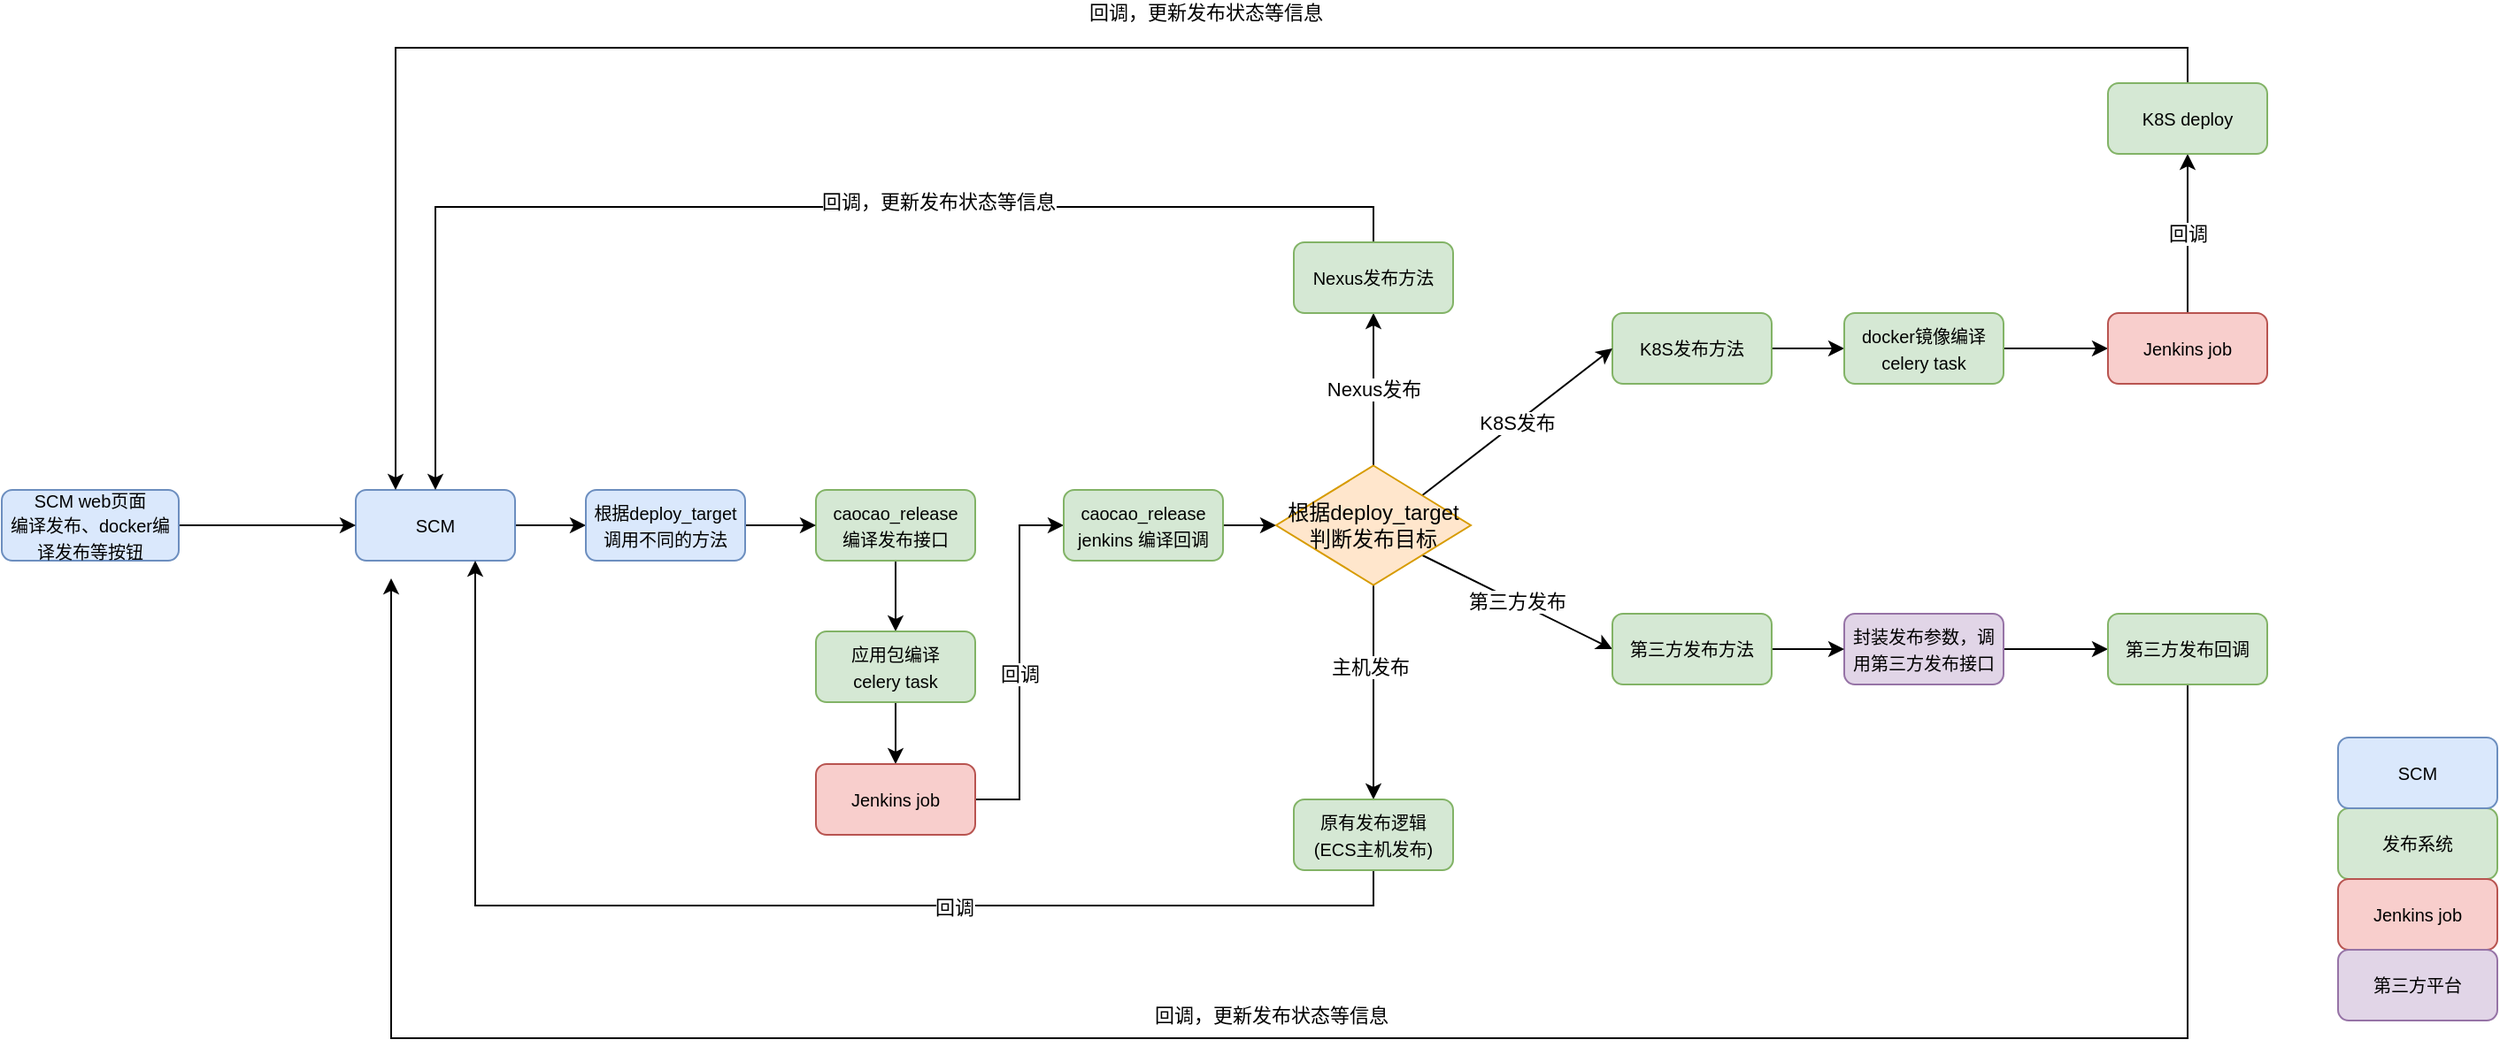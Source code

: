 <mxfile version="14.6.6" type="github">
  <diagram id="-LPgbs2Pfr4KTK-yrl9k" name="Page-1">
    <mxGraphModel dx="1550" dy="868" grid="1" gridSize="10" guides="1" tooltips="1" connect="1" arrows="1" fold="1" page="1" pageScale="1" pageWidth="827" pageHeight="1169" math="0" shadow="0">
      <root>
        <mxCell id="0" />
        <mxCell id="1" parent="0" />
        <mxCell id="_WuK49vaM4b_cFBur636-6" style="edgeStyle=orthogonalEdgeStyle;rounded=0;orthogonalLoop=1;jettySize=auto;html=1;exitX=1;exitY=0.5;exitDx=0;exitDy=0;entryX=0;entryY=0.5;entryDx=0;entryDy=0;" edge="1" parent="1" source="bMpUHvNgEv0Hm8hHe3ty-1" target="_WuK49vaM4b_cFBur636-5">
          <mxGeometry relative="1" as="geometry" />
        </mxCell>
        <mxCell id="bMpUHvNgEv0Hm8hHe3ty-1" value="&lt;font style=&quot;font-size: 10px&quot;&gt;SCM&lt;br&gt;&lt;/font&gt;" style="rounded=1;whiteSpace=wrap;html=1;fillColor=#dae8fc;strokeColor=#6c8ebf;" parent="1" vertex="1">
          <mxGeometry x="310" y="410" width="90" height="40" as="geometry" />
        </mxCell>
        <mxCell id="bMpUHvNgEv0Hm8hHe3ty-9" style="edgeStyle=orthogonalEdgeStyle;rounded=0;orthogonalLoop=1;jettySize=auto;html=1;entryX=0.5;entryY=0;entryDx=0;entryDy=0;exitX=0.5;exitY=1;exitDx=0;exitDy=0;" parent="1" target="bMpUHvNgEv0Hm8hHe3ty-12" edge="1" source="DeNcY2WeLsBX7iS7J6Gy-1">
          <mxGeometry relative="1" as="geometry">
            <mxPoint x="519.5" y="490" as="targetPoint" />
            <mxPoint x="515" y="450" as="sourcePoint" />
          </mxGeometry>
        </mxCell>
        <mxCell id="g1Vp_xs4JSrdl10Znk2k-17" style="edgeStyle=none;rounded=0;orthogonalLoop=1;jettySize=auto;html=1;exitX=1;exitY=0.5;exitDx=0;exitDy=0;entryX=0;entryY=0.5;entryDx=0;entryDy=0;" parent="1" source="bMpUHvNgEv0Hm8hHe3ty-6" target="g1Vp_xs4JSrdl10Znk2k-13" edge="1">
          <mxGeometry relative="1" as="geometry" />
        </mxCell>
        <mxCell id="bMpUHvNgEv0Hm8hHe3ty-6" value="&lt;span style=&quot;font-size: 10px&quot;&gt;K8S发布方法&lt;br&gt;&lt;/span&gt;" style="rounded=1;whiteSpace=wrap;html=1;fillColor=#d5e8d4;strokeColor=#82b366;" parent="1" vertex="1">
          <mxGeometry x="1020" y="310" width="90" height="40" as="geometry" />
        </mxCell>
        <mxCell id="bMpUHvNgEv0Hm8hHe3ty-24" style="edgeStyle=orthogonalEdgeStyle;rounded=0;orthogonalLoop=1;jettySize=auto;html=1;exitX=0.5;exitY=1;exitDx=0;exitDy=0;entryX=0.5;entryY=0;entryDx=0;entryDy=0;" parent="1" source="bMpUHvNgEv0Hm8hHe3ty-12" target="bMpUHvNgEv0Hm8hHe3ty-25" edge="1">
          <mxGeometry relative="1" as="geometry">
            <mxPoint x="519.862" y="650" as="targetPoint" />
          </mxGeometry>
        </mxCell>
        <mxCell id="bMpUHvNgEv0Hm8hHe3ty-12" value="&lt;span style=&quot;font-size: 10px&quot;&gt;应用包编译&lt;br&gt;celery task&lt;/span&gt;" style="rounded=1;whiteSpace=wrap;html=1;fillColor=#d5e8d4;strokeColor=#82b366;" parent="1" vertex="1">
          <mxGeometry x="570" y="490" width="90" height="40" as="geometry" />
        </mxCell>
        <mxCell id="DeNcY2WeLsBX7iS7J6Gy-4" style="edgeStyle=orthogonalEdgeStyle;rounded=0;orthogonalLoop=1;jettySize=auto;html=1;exitX=1;exitY=0.5;exitDx=0;exitDy=0;entryX=0;entryY=0.5;entryDx=0;entryDy=0;" parent="1" source="bMpUHvNgEv0Hm8hHe3ty-25" target="DeNcY2WeLsBX7iS7J6Gy-3" edge="1">
          <mxGeometry relative="1" as="geometry" />
        </mxCell>
        <mxCell id="DeNcY2WeLsBX7iS7J6Gy-5" value="回调" style="edgeLabel;html=1;align=center;verticalAlign=middle;resizable=0;points=[];" parent="DeNcY2WeLsBX7iS7J6Gy-4" vertex="1" connectable="0">
          <mxGeometry x="-0.057" relative="1" as="geometry">
            <mxPoint as="offset" />
          </mxGeometry>
        </mxCell>
        <mxCell id="bMpUHvNgEv0Hm8hHe3ty-25" value="&lt;span style=&quot;font-size: 10px&quot;&gt;Jenkins job&lt;br&gt;&lt;/span&gt;" style="rounded=1;whiteSpace=wrap;html=1;fillColor=#f8cecc;strokeColor=#b85450;" parent="1" vertex="1">
          <mxGeometry x="570" y="565" width="90" height="40" as="geometry" />
        </mxCell>
        <mxCell id="DeNcY2WeLsBX7iS7J6Gy-1" value="&lt;font style=&quot;font-size: 10px&quot;&gt;caocao_release&lt;br&gt;编译发布接口&lt;br&gt;&lt;/font&gt;" style="rounded=1;whiteSpace=wrap;html=1;fillColor=#d5e8d4;strokeColor=#82b366;" parent="1" vertex="1">
          <mxGeometry x="570" y="410" width="90" height="40" as="geometry" />
        </mxCell>
        <mxCell id="DeNcY2WeLsBX7iS7J6Gy-13" style="edgeStyle=orthogonalEdgeStyle;rounded=0;orthogonalLoop=1;jettySize=auto;html=1;exitX=1;exitY=0.5;exitDx=0;exitDy=0;entryX=0;entryY=0.5;entryDx=0;entryDy=0;" parent="1" source="DeNcY2WeLsBX7iS7J6Gy-3" target="DeNcY2WeLsBX7iS7J6Gy-12" edge="1">
          <mxGeometry relative="1" as="geometry" />
        </mxCell>
        <mxCell id="DeNcY2WeLsBX7iS7J6Gy-3" value="&lt;font style=&quot;font-size: 10px&quot;&gt;caocao_release&lt;br&gt;jenkins 编译回调&lt;br&gt;&lt;/font&gt;" style="rounded=1;whiteSpace=wrap;html=1;fillColor=#d5e8d4;strokeColor=#82b366;" parent="1" vertex="1">
          <mxGeometry x="710" y="410" width="90" height="40" as="geometry" />
        </mxCell>
        <mxCell id="DeNcY2WeLsBX7iS7J6Gy-18" style="rounded=0;orthogonalLoop=1;jettySize=auto;html=1;exitX=0.5;exitY=1;exitDx=0;exitDy=0;entryX=0.5;entryY=0;entryDx=0;entryDy=0;" parent="1" source="DeNcY2WeLsBX7iS7J6Gy-12" target="DeNcY2WeLsBX7iS7J6Gy-17" edge="1">
          <mxGeometry relative="1" as="geometry" />
        </mxCell>
        <mxCell id="DeNcY2WeLsBX7iS7J6Gy-19" value="主机发布" style="edgeLabel;html=1;align=center;verticalAlign=middle;resizable=0;points=[];" parent="DeNcY2WeLsBX7iS7J6Gy-18" vertex="1" connectable="0">
          <mxGeometry x="-0.239" y="-2" relative="1" as="geometry">
            <mxPoint as="offset" />
          </mxGeometry>
        </mxCell>
        <mxCell id="g1Vp_xs4JSrdl10Znk2k-9" value="Nexus发布" style="edgeStyle=none;rounded=0;orthogonalLoop=1;jettySize=auto;html=1;exitX=0.5;exitY=0;exitDx=0;exitDy=0;entryX=0.5;entryY=1;entryDx=0;entryDy=0;" parent="1" source="DeNcY2WeLsBX7iS7J6Gy-12" target="g1Vp_xs4JSrdl10Znk2k-8" edge="1">
          <mxGeometry relative="1" as="geometry" />
        </mxCell>
        <mxCell id="g1Vp_xs4JSrdl10Znk2k-10" value="K8S发布" style="edgeStyle=none;rounded=0;orthogonalLoop=1;jettySize=auto;html=1;exitX=1;exitY=0;exitDx=0;exitDy=0;entryX=0;entryY=0.5;entryDx=0;entryDy=0;" parent="1" source="DeNcY2WeLsBX7iS7J6Gy-12" target="bMpUHvNgEv0Hm8hHe3ty-6" edge="1">
          <mxGeometry relative="1" as="geometry" />
        </mxCell>
        <mxCell id="g1Vp_xs4JSrdl10Znk2k-11" value="第三方发布" style="edgeStyle=none;rounded=0;orthogonalLoop=1;jettySize=auto;html=1;exitX=1;exitY=1;exitDx=0;exitDy=0;entryX=0;entryY=0.5;entryDx=0;entryDy=0;" parent="1" source="DeNcY2WeLsBX7iS7J6Gy-12" target="g1Vp_xs4JSrdl10Znk2k-7" edge="1">
          <mxGeometry relative="1" as="geometry" />
        </mxCell>
        <mxCell id="DeNcY2WeLsBX7iS7J6Gy-12" value="根据deploy_target&lt;br&gt;判断发布目标" style="rhombus;whiteSpace=wrap;html=1;fillColor=#ffe6cc;strokeColor=#d79b00;" parent="1" vertex="1">
          <mxGeometry x="830" y="396.25" width="110" height="67.5" as="geometry" />
        </mxCell>
        <mxCell id="g1Vp_xs4JSrdl10Znk2k-30" style="edgeStyle=orthogonalEdgeStyle;rounded=0;orthogonalLoop=1;jettySize=auto;html=1;exitX=0.5;exitY=1;exitDx=0;exitDy=0;entryX=0.75;entryY=1;entryDx=0;entryDy=0;" parent="1" source="DeNcY2WeLsBX7iS7J6Gy-17" target="bMpUHvNgEv0Hm8hHe3ty-1" edge="1">
          <mxGeometry relative="1" as="geometry" />
        </mxCell>
        <mxCell id="g1Vp_xs4JSrdl10Znk2k-33" value="回调" style="edgeLabel;html=1;align=center;verticalAlign=middle;resizable=0;points=[];" parent="g1Vp_xs4JSrdl10Znk2k-30" vertex="1" connectable="0">
          <mxGeometry x="-0.289" y="1" relative="1" as="geometry">
            <mxPoint as="offset" />
          </mxGeometry>
        </mxCell>
        <mxCell id="DeNcY2WeLsBX7iS7J6Gy-17" value="&lt;font style=&quot;font-size: 10px&quot;&gt;原有发布逻辑&lt;br&gt;(ECS主机发布)&lt;br&gt;&lt;/font&gt;" style="rounded=1;whiteSpace=wrap;html=1;fillColor=#d5e8d4;strokeColor=#82b366;" parent="1" vertex="1">
          <mxGeometry x="840" y="585" width="90" height="40" as="geometry" />
        </mxCell>
        <mxCell id="g1Vp_xs4JSrdl10Znk2k-26" style="edgeStyle=none;rounded=0;orthogonalLoop=1;jettySize=auto;html=1;exitX=1;exitY=0.5;exitDx=0;exitDy=0;entryX=0;entryY=0.5;entryDx=0;entryDy=0;" parent="1" source="aD9nFjBEgFaAV0m_laIS-1" target="g1Vp_xs4JSrdl10Znk2k-25" edge="1">
          <mxGeometry relative="1" as="geometry" />
        </mxCell>
        <mxCell id="aD9nFjBEgFaAV0m_laIS-1" value="&lt;span style=&quot;font-size: 10px&quot;&gt;封装发布参数，调用第三方发布接口&lt;/span&gt;" style="rounded=1;whiteSpace=wrap;html=1;fillColor=#e1d5e7;strokeColor=#9673a6;" parent="1" vertex="1">
          <mxGeometry x="1151" y="480" width="90" height="40" as="geometry" />
        </mxCell>
        <mxCell id="g1Vp_xs4JSrdl10Znk2k-2" value="" style="edgeStyle=orthogonalEdgeStyle;rounded=0;orthogonalLoop=1;jettySize=auto;html=1;" parent="1" source="g1Vp_xs4JSrdl10Znk2k-1" target="bMpUHvNgEv0Hm8hHe3ty-1" edge="1">
          <mxGeometry relative="1" as="geometry" />
        </mxCell>
        <mxCell id="g1Vp_xs4JSrdl10Znk2k-1" value="&lt;font style=&quot;font-size: 10px&quot;&gt;SCM web页面&lt;br&gt;编译发布、docker编译发布等按钮&lt;br&gt;&lt;/font&gt;" style="rounded=1;whiteSpace=wrap;html=1;fillColor=#dae8fc;strokeColor=#6c8ebf;" parent="1" vertex="1">
          <mxGeometry x="110" y="410" width="100" height="40" as="geometry" />
        </mxCell>
        <mxCell id="g1Vp_xs4JSrdl10Znk2k-23" style="edgeStyle=none;rounded=0;orthogonalLoop=1;jettySize=auto;html=1;exitX=1;exitY=0.5;exitDx=0;exitDy=0;entryX=0;entryY=0.5;entryDx=0;entryDy=0;" parent="1" source="g1Vp_xs4JSrdl10Znk2k-7" edge="1" target="aD9nFjBEgFaAV0m_laIS-1">
          <mxGeometry relative="1" as="geometry">
            <mxPoint x="1120" y="530" as="targetPoint" />
          </mxGeometry>
        </mxCell>
        <mxCell id="g1Vp_xs4JSrdl10Znk2k-7" value="&lt;span style=&quot;font-size: 10px&quot;&gt;第三方发布方法&lt;br&gt;&lt;/span&gt;" style="rounded=1;whiteSpace=wrap;html=1;fillColor=#d5e8d4;strokeColor=#82b366;" parent="1" vertex="1">
          <mxGeometry x="1020" y="480" width="90" height="40" as="geometry" />
        </mxCell>
        <mxCell id="g1Vp_xs4JSrdl10Znk2k-31" style="edgeStyle=orthogonalEdgeStyle;rounded=0;orthogonalLoop=1;jettySize=auto;html=1;exitX=0.5;exitY=0;exitDx=0;exitDy=0;entryX=0.5;entryY=0;entryDx=0;entryDy=0;" parent="1" source="g1Vp_xs4JSrdl10Znk2k-8" target="bMpUHvNgEv0Hm8hHe3ty-1" edge="1">
          <mxGeometry relative="1" as="geometry" />
        </mxCell>
        <mxCell id="g1Vp_xs4JSrdl10Znk2k-34" value="回调，更新发布状态等信息" style="edgeLabel;html=1;align=center;verticalAlign=middle;resizable=0;points=[];" parent="g1Vp_xs4JSrdl10Znk2k-31" vertex="1" connectable="0">
          <mxGeometry x="-0.249" y="-3" relative="1" as="geometry">
            <mxPoint as="offset" />
          </mxGeometry>
        </mxCell>
        <mxCell id="g1Vp_xs4JSrdl10Znk2k-8" value="&lt;span style=&quot;font-size: 10px&quot;&gt;Nexus发布方法&lt;br&gt;&lt;/span&gt;" style="rounded=1;whiteSpace=wrap;html=1;fillColor=#d5e8d4;strokeColor=#82b366;" parent="1" vertex="1">
          <mxGeometry x="840" y="270" width="90" height="40" as="geometry" />
        </mxCell>
        <mxCell id="g1Vp_xs4JSrdl10Znk2k-18" style="edgeStyle=none;rounded=0;orthogonalLoop=1;jettySize=auto;html=1;exitX=1;exitY=0.5;exitDx=0;exitDy=0;entryX=0;entryY=0.5;entryDx=0;entryDy=0;" parent="1" source="g1Vp_xs4JSrdl10Znk2k-13" target="g1Vp_xs4JSrdl10Znk2k-14" edge="1">
          <mxGeometry relative="1" as="geometry" />
        </mxCell>
        <mxCell id="g1Vp_xs4JSrdl10Znk2k-13" value="&lt;span style=&quot;font-size: 10px&quot;&gt;docker镜像编译&lt;br&gt;celery task&lt;br&gt;&lt;/span&gt;" style="rounded=1;whiteSpace=wrap;html=1;fillColor=#d5e8d4;strokeColor=#82b366;" parent="1" vertex="1">
          <mxGeometry x="1151" y="310" width="90" height="40" as="geometry" />
        </mxCell>
        <mxCell id="g1Vp_xs4JSrdl10Znk2k-19" value="回调" style="edgeStyle=none;rounded=0;orthogonalLoop=1;jettySize=auto;html=1;exitX=0.5;exitY=0;exitDx=0;exitDy=0;" parent="1" source="g1Vp_xs4JSrdl10Znk2k-14" edge="1">
          <mxGeometry relative="1" as="geometry">
            <mxPoint x="1345" y="220" as="targetPoint" />
            <Array as="points">
              <mxPoint x="1345" y="260" />
            </Array>
          </mxGeometry>
        </mxCell>
        <mxCell id="g1Vp_xs4JSrdl10Znk2k-14" value="&lt;span style=&quot;font-size: 10px&quot;&gt;Jenkins job&lt;br&gt;&lt;/span&gt;" style="rounded=1;whiteSpace=wrap;html=1;fillColor=#f8cecc;strokeColor=#b85450;" parent="1" vertex="1">
          <mxGeometry x="1300" y="310" width="90" height="40" as="geometry" />
        </mxCell>
        <mxCell id="g1Vp_xs4JSrdl10Znk2k-27" value="回调，更新发布状态等信息" style="edgeStyle=orthogonalEdgeStyle;rounded=0;orthogonalLoop=1;jettySize=auto;html=1;exitX=0.5;exitY=0;exitDx=0;exitDy=0;entryX=0.25;entryY=0;entryDx=0;entryDy=0;" parent="1" source="g1Vp_xs4JSrdl10Znk2k-20" target="bMpUHvNgEv0Hm8hHe3ty-1" edge="1">
          <mxGeometry x="-0.103" y="-20" relative="1" as="geometry">
            <mxPoint as="offset" />
            <mxPoint x="330" y="250" as="targetPoint" />
          </mxGeometry>
        </mxCell>
        <mxCell id="g1Vp_xs4JSrdl10Znk2k-20" value="&lt;span style=&quot;font-size: 10px&quot;&gt;K8S deploy&lt;br&gt;&lt;/span&gt;" style="rounded=1;whiteSpace=wrap;html=1;fillColor=#d5e8d4;strokeColor=#82b366;" parent="1" vertex="1">
          <mxGeometry x="1300" y="180" width="90" height="40" as="geometry" />
        </mxCell>
        <mxCell id="_WuK49vaM4b_cFBur636-8" style="edgeStyle=orthogonalEdgeStyle;rounded=0;orthogonalLoop=1;jettySize=auto;html=1;exitX=0.5;exitY=1;exitDx=0;exitDy=0;" edge="1" parent="1" source="g1Vp_xs4JSrdl10Znk2k-25">
          <mxGeometry relative="1" as="geometry">
            <mxPoint x="330" y="460" as="targetPoint" />
            <Array as="points">
              <mxPoint x="1345" y="720" />
              <mxPoint x="330" y="720" />
            </Array>
          </mxGeometry>
        </mxCell>
        <mxCell id="_WuK49vaM4b_cFBur636-9" value="&lt;span style=&quot;color: rgba(0 , 0 , 0 , 0) ; font-family: monospace ; font-size: 0px ; background-color: rgb(248 , 249 , 250)&quot;&gt;%3CmxGraphModel%3E%3Croot%3E%3CmxCell%20id%3D%220%22%2F%3E%3CmxCell%20id%3D%221%22%20parent%3D%220%22%2F%3E%3CmxCell%20id%3D%222%22%20value%3D%22%E5%9B%9E%E8%B0%83%EF%BC%8C%E6%9B%B4%E6%96%B0%E5%8F%91%E5%B8%83%E7%8A%B6%E6%80%81%E7%AD%89%E4%BF%A1%E6%81%AF%22%20style%3D%22edgeStyle%3DorthogonalEdgeStyle%3Brounded%3D0%3BorthogonalLoop%3D1%3BjettySize%3Dauto%3Bhtml%3D1%3BexitX%3D0.5%3BexitY%3D0%3BexitDx%3D0%3BexitDy%3D0%3BentryX%3D0.25%3BentryY%3D0%3BentryDx%3D0%3BentryDy%3D0%3B%22%20edge%3D%221%22%20parent%3D%221%22%3E%3CmxGeometry%20x%3D%22-0.103%22%20y%3D%22-20%22%20relative%3D%221%22%20as%3D%22geometry%22%3E%3CmxPoint%20as%3D%22offset%22%2F%3E%3CmxPoint%20x%3D%221345%22%20y%3D%22180%22%20as%3D%22sourcePoint%22%2F%3E%3CmxPoint%20x%3D%22332.5%22%20y%3D%22410%22%20as%3D%22targetPoint%22%2F%3E%3C%2FmxGeometry%3E%3C%2FmxCell%3E%3C%2Froot%3E%3C%2FmxGraphModel%3E回调&lt;/span&gt;" style="edgeLabel;html=1;align=center;verticalAlign=middle;resizable=0;points=[];" vertex="1" connectable="0" parent="_WuK49vaM4b_cFBur636-8">
          <mxGeometry x="-0.017" y="-1" relative="1" as="geometry">
            <mxPoint as="offset" />
          </mxGeometry>
        </mxCell>
        <mxCell id="_WuK49vaM4b_cFBur636-10" value="&lt;br&gt;回调，更新发布状态等信息" style="edgeLabel;html=1;align=center;verticalAlign=middle;resizable=0;points=[];" vertex="1" connectable="0" parent="_WuK49vaM4b_cFBur636-8">
          <mxGeometry x="-0.015" y="3" relative="1" as="geometry">
            <mxPoint x="8" y="-23" as="offset" />
          </mxGeometry>
        </mxCell>
        <mxCell id="g1Vp_xs4JSrdl10Znk2k-25" value="&lt;span style=&quot;font-size: 10px&quot;&gt;第三方发布回调&lt;br&gt;&lt;/span&gt;" style="rounded=1;whiteSpace=wrap;html=1;fillColor=#d5e8d4;strokeColor=#82b366;" parent="1" vertex="1">
          <mxGeometry x="1300" y="480" width="90" height="40" as="geometry" />
        </mxCell>
        <mxCell id="_WuK49vaM4b_cFBur636-1" value="&lt;span style=&quot;font-size: 10px&quot;&gt;发布系统&lt;br&gt;&lt;/span&gt;" style="rounded=1;whiteSpace=wrap;html=1;fillColor=#d5e8d4;strokeColor=#82b366;" vertex="1" parent="1">
          <mxGeometry x="1430" y="590" width="90" height="40" as="geometry" />
        </mxCell>
        <mxCell id="_WuK49vaM4b_cFBur636-2" value="&lt;font style=&quot;font-size: 10px&quot;&gt;SCM&lt;br&gt;&lt;/font&gt;" style="rounded=1;whiteSpace=wrap;html=1;fillColor=#dae8fc;strokeColor=#6c8ebf;" vertex="1" parent="1">
          <mxGeometry x="1430" y="550" width="90" height="40" as="geometry" />
        </mxCell>
        <mxCell id="_WuK49vaM4b_cFBur636-3" value="&lt;span style=&quot;font-size: 10px&quot;&gt;Jenkins job&lt;br&gt;&lt;/span&gt;" style="rounded=1;whiteSpace=wrap;html=1;fillColor=#f8cecc;strokeColor=#b85450;" vertex="1" parent="1">
          <mxGeometry x="1430" y="630" width="90" height="40" as="geometry" />
        </mxCell>
        <mxCell id="_WuK49vaM4b_cFBur636-4" value="&lt;span style=&quot;font-size: 10px&quot;&gt;第三方平台&lt;/span&gt;" style="rounded=1;whiteSpace=wrap;html=1;fillColor=#e1d5e7;strokeColor=#9673a6;" vertex="1" parent="1">
          <mxGeometry x="1430" y="670" width="90" height="40" as="geometry" />
        </mxCell>
        <mxCell id="_WuK49vaM4b_cFBur636-7" style="edgeStyle=orthogonalEdgeStyle;rounded=0;orthogonalLoop=1;jettySize=auto;html=1;exitX=1;exitY=0.5;exitDx=0;exitDy=0;" edge="1" parent="1" source="_WuK49vaM4b_cFBur636-5" target="DeNcY2WeLsBX7iS7J6Gy-1">
          <mxGeometry relative="1" as="geometry" />
        </mxCell>
        <mxCell id="_WuK49vaM4b_cFBur636-5" value="&lt;font style=&quot;font-size: 10px&quot;&gt;根据deploy_target调用不同的方法&lt;br&gt;&lt;/font&gt;" style="rounded=1;whiteSpace=wrap;html=1;fillColor=#dae8fc;strokeColor=#6c8ebf;" vertex="1" parent="1">
          <mxGeometry x="440" y="410" width="90" height="40" as="geometry" />
        </mxCell>
      </root>
    </mxGraphModel>
  </diagram>
</mxfile>
